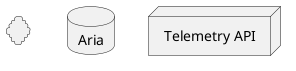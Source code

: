 {
  "sha1": "tmphfgy5mml4wtxc300c5kb1dbpez41",
  "insertion": {
    "when": "2024-06-04T17:28:46.456Z",
    "user": "plantuml@gmail.com"
  }
}
@startuml
database Aria
node "Telemetry API"
cloud {

}
@enduml
